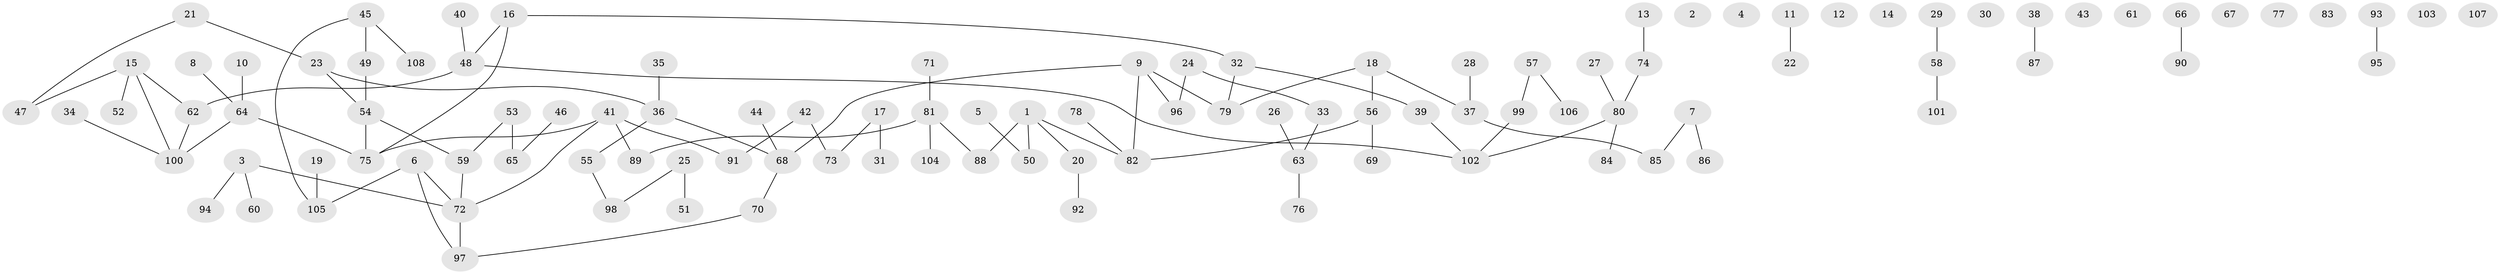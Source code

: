 // coarse degree distribution, {4: 0.05555555555555555, 0: 0.20833333333333334, 2: 0.19444444444444445, 1: 0.3194444444444444, 5: 0.027777777777777776, 3: 0.1527777777777778, 6: 0.041666666666666664}
// Generated by graph-tools (version 1.1) at 2025/23/03/03/25 07:23:27]
// undirected, 108 vertices, 101 edges
graph export_dot {
graph [start="1"]
  node [color=gray90,style=filled];
  1;
  2;
  3;
  4;
  5;
  6;
  7;
  8;
  9;
  10;
  11;
  12;
  13;
  14;
  15;
  16;
  17;
  18;
  19;
  20;
  21;
  22;
  23;
  24;
  25;
  26;
  27;
  28;
  29;
  30;
  31;
  32;
  33;
  34;
  35;
  36;
  37;
  38;
  39;
  40;
  41;
  42;
  43;
  44;
  45;
  46;
  47;
  48;
  49;
  50;
  51;
  52;
  53;
  54;
  55;
  56;
  57;
  58;
  59;
  60;
  61;
  62;
  63;
  64;
  65;
  66;
  67;
  68;
  69;
  70;
  71;
  72;
  73;
  74;
  75;
  76;
  77;
  78;
  79;
  80;
  81;
  82;
  83;
  84;
  85;
  86;
  87;
  88;
  89;
  90;
  91;
  92;
  93;
  94;
  95;
  96;
  97;
  98;
  99;
  100;
  101;
  102;
  103;
  104;
  105;
  106;
  107;
  108;
  1 -- 20;
  1 -- 50;
  1 -- 82;
  1 -- 88;
  3 -- 60;
  3 -- 72;
  3 -- 94;
  5 -- 50;
  6 -- 72;
  6 -- 97;
  6 -- 105;
  7 -- 85;
  7 -- 86;
  8 -- 64;
  9 -- 68;
  9 -- 79;
  9 -- 82;
  9 -- 96;
  10 -- 64;
  11 -- 22;
  13 -- 74;
  15 -- 47;
  15 -- 52;
  15 -- 62;
  15 -- 100;
  16 -- 32;
  16 -- 48;
  16 -- 75;
  17 -- 31;
  17 -- 73;
  18 -- 37;
  18 -- 56;
  18 -- 79;
  19 -- 105;
  20 -- 92;
  21 -- 23;
  21 -- 47;
  23 -- 36;
  23 -- 54;
  24 -- 33;
  24 -- 96;
  25 -- 51;
  25 -- 98;
  26 -- 63;
  27 -- 80;
  28 -- 37;
  29 -- 58;
  32 -- 39;
  32 -- 79;
  33 -- 63;
  34 -- 100;
  35 -- 36;
  36 -- 55;
  36 -- 68;
  37 -- 85;
  38 -- 87;
  39 -- 102;
  40 -- 48;
  41 -- 72;
  41 -- 75;
  41 -- 89;
  41 -- 91;
  42 -- 73;
  42 -- 91;
  44 -- 68;
  45 -- 49;
  45 -- 105;
  45 -- 108;
  46 -- 65;
  48 -- 62;
  48 -- 102;
  49 -- 54;
  53 -- 59;
  53 -- 65;
  54 -- 59;
  54 -- 75;
  55 -- 98;
  56 -- 69;
  56 -- 82;
  57 -- 99;
  57 -- 106;
  58 -- 101;
  59 -- 72;
  62 -- 100;
  63 -- 76;
  64 -- 75;
  64 -- 100;
  66 -- 90;
  68 -- 70;
  70 -- 97;
  71 -- 81;
  72 -- 97;
  74 -- 80;
  78 -- 82;
  80 -- 84;
  80 -- 102;
  81 -- 88;
  81 -- 89;
  81 -- 104;
  93 -- 95;
  99 -- 102;
}
